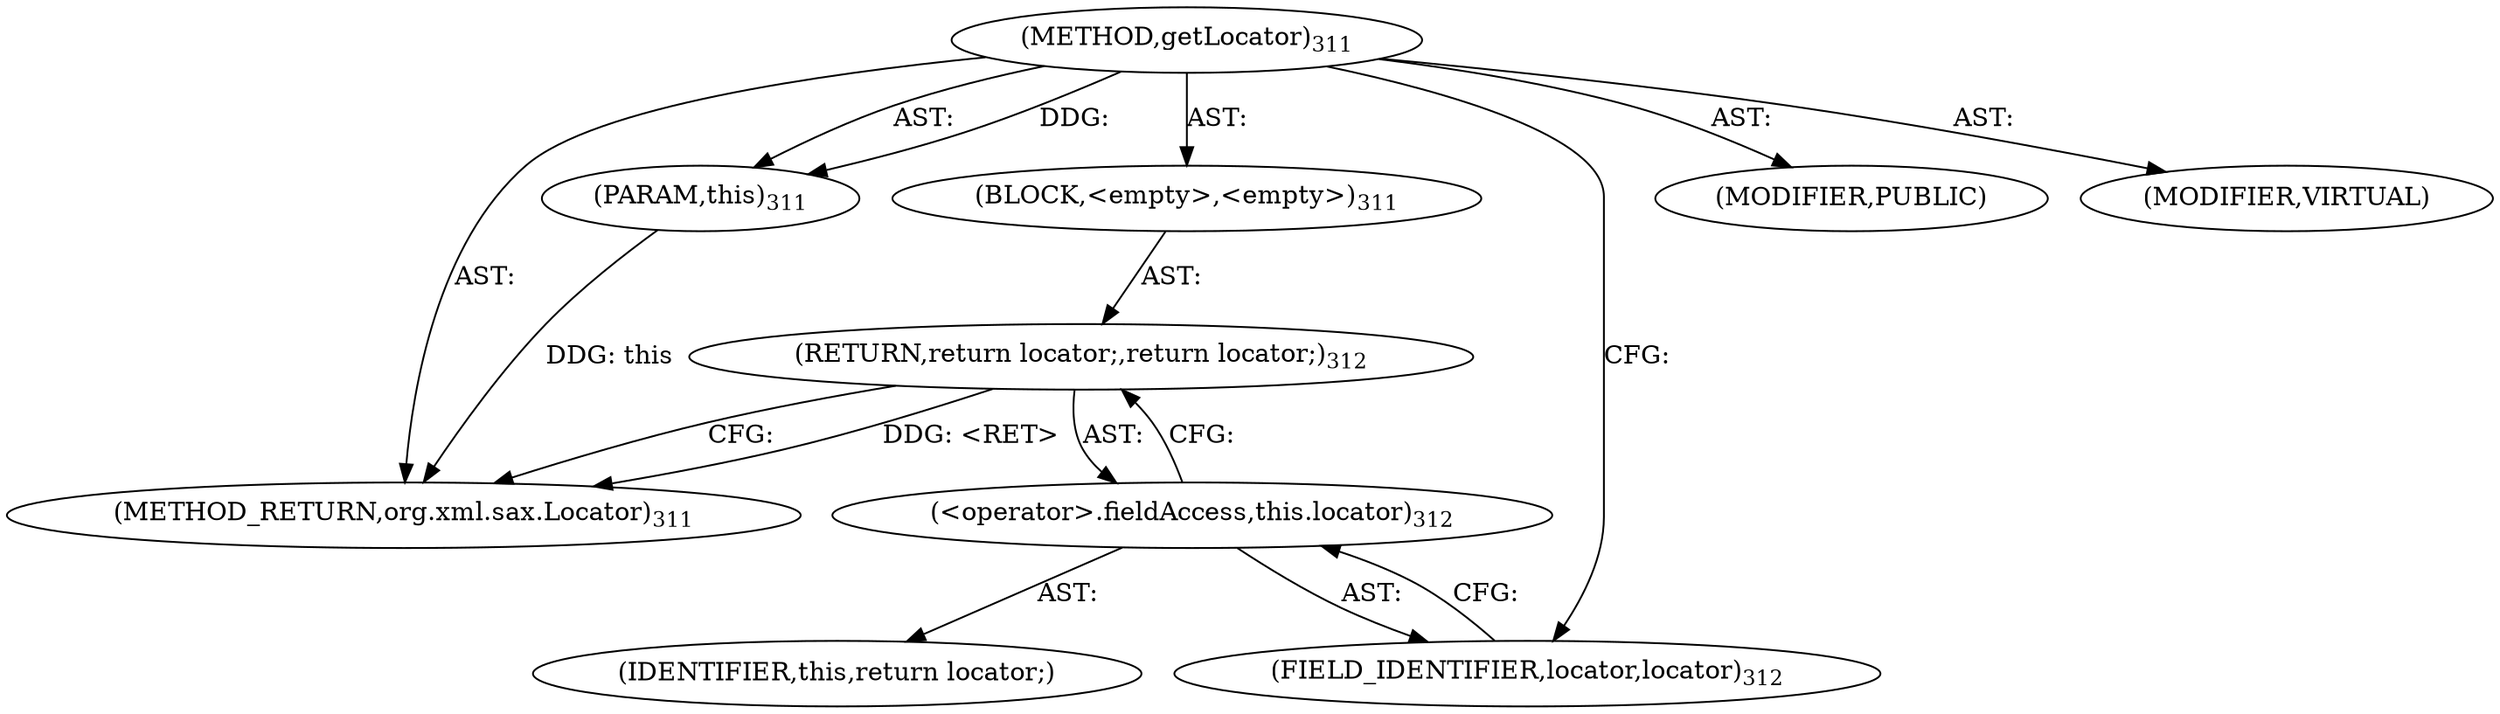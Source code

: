 digraph "getLocator" {  
"111669149715" [label = <(METHOD,getLocator)<SUB>311</SUB>> ]
"115964117022" [label = <(PARAM,this)<SUB>311</SUB>> ]
"25769803799" [label = <(BLOCK,&lt;empty&gt;,&lt;empty&gt;)<SUB>311</SUB>> ]
"146028888076" [label = <(RETURN,return locator;,return locator;)<SUB>312</SUB>> ]
"30064771164" [label = <(&lt;operator&gt;.fieldAccess,this.locator)<SUB>312</SUB>> ]
"68719476795" [label = <(IDENTIFIER,this,return locator;)> ]
"55834574890" [label = <(FIELD_IDENTIFIER,locator,locator)<SUB>312</SUB>> ]
"133143986225" [label = <(MODIFIER,PUBLIC)> ]
"133143986226" [label = <(MODIFIER,VIRTUAL)> ]
"128849018899" [label = <(METHOD_RETURN,org.xml.sax.Locator)<SUB>311</SUB>> ]
  "111669149715" -> "115964117022"  [ label = "AST: "] 
  "111669149715" -> "25769803799"  [ label = "AST: "] 
  "111669149715" -> "133143986225"  [ label = "AST: "] 
  "111669149715" -> "133143986226"  [ label = "AST: "] 
  "111669149715" -> "128849018899"  [ label = "AST: "] 
  "25769803799" -> "146028888076"  [ label = "AST: "] 
  "146028888076" -> "30064771164"  [ label = "AST: "] 
  "30064771164" -> "68719476795"  [ label = "AST: "] 
  "30064771164" -> "55834574890"  [ label = "AST: "] 
  "146028888076" -> "128849018899"  [ label = "CFG: "] 
  "30064771164" -> "146028888076"  [ label = "CFG: "] 
  "55834574890" -> "30064771164"  [ label = "CFG: "] 
  "111669149715" -> "55834574890"  [ label = "CFG: "] 
  "146028888076" -> "128849018899"  [ label = "DDG: &lt;RET&gt;"] 
  "115964117022" -> "128849018899"  [ label = "DDG: this"] 
  "111669149715" -> "115964117022"  [ label = "DDG: "] 
}
